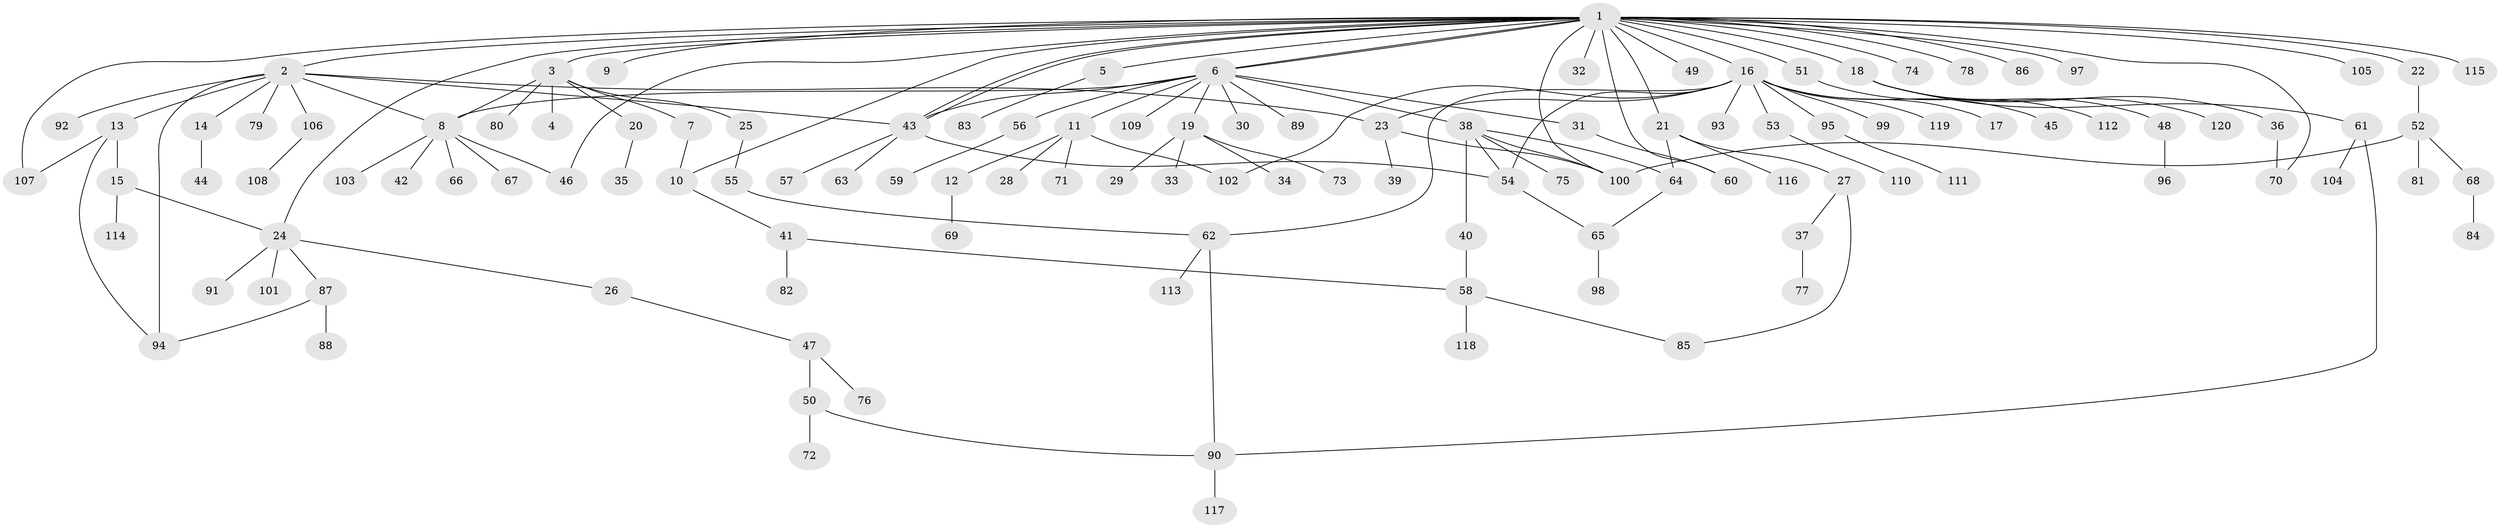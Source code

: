 // coarse degree distribution, {29: 0.011235955056179775, 11: 0.02247191011235955, 6: 0.011235955056179775, 1: 0.550561797752809, 18: 0.011235955056179775, 2: 0.21348314606741572, 4: 0.06741573033707865, 3: 0.06741573033707865, 5: 0.02247191011235955, 7: 0.011235955056179775, 9: 0.011235955056179775}
// Generated by graph-tools (version 1.1) at 2025/51/02/27/25 19:51:55]
// undirected, 120 vertices, 147 edges
graph export_dot {
graph [start="1"]
  node [color=gray90,style=filled];
  1;
  2;
  3;
  4;
  5;
  6;
  7;
  8;
  9;
  10;
  11;
  12;
  13;
  14;
  15;
  16;
  17;
  18;
  19;
  20;
  21;
  22;
  23;
  24;
  25;
  26;
  27;
  28;
  29;
  30;
  31;
  32;
  33;
  34;
  35;
  36;
  37;
  38;
  39;
  40;
  41;
  42;
  43;
  44;
  45;
  46;
  47;
  48;
  49;
  50;
  51;
  52;
  53;
  54;
  55;
  56;
  57;
  58;
  59;
  60;
  61;
  62;
  63;
  64;
  65;
  66;
  67;
  68;
  69;
  70;
  71;
  72;
  73;
  74;
  75;
  76;
  77;
  78;
  79;
  80;
  81;
  82;
  83;
  84;
  85;
  86;
  87;
  88;
  89;
  90;
  91;
  92;
  93;
  94;
  95;
  96;
  97;
  98;
  99;
  100;
  101;
  102;
  103;
  104;
  105;
  106;
  107;
  108;
  109;
  110;
  111;
  112;
  113;
  114;
  115;
  116;
  117;
  118;
  119;
  120;
  1 -- 2;
  1 -- 3;
  1 -- 5;
  1 -- 6;
  1 -- 6;
  1 -- 9;
  1 -- 10;
  1 -- 16;
  1 -- 18;
  1 -- 21;
  1 -- 22;
  1 -- 24;
  1 -- 32;
  1 -- 43;
  1 -- 43;
  1 -- 46;
  1 -- 49;
  1 -- 51;
  1 -- 60;
  1 -- 70;
  1 -- 74;
  1 -- 78;
  1 -- 86;
  1 -- 97;
  1 -- 100;
  1 -- 105;
  1 -- 107;
  1 -- 115;
  2 -- 8;
  2 -- 13;
  2 -- 14;
  2 -- 23;
  2 -- 43;
  2 -- 79;
  2 -- 92;
  2 -- 94;
  2 -- 106;
  3 -- 4;
  3 -- 7;
  3 -- 8;
  3 -- 20;
  3 -- 25;
  3 -- 80;
  5 -- 83;
  6 -- 8;
  6 -- 11;
  6 -- 19;
  6 -- 30;
  6 -- 31;
  6 -- 38;
  6 -- 43;
  6 -- 56;
  6 -- 89;
  6 -- 109;
  7 -- 10;
  8 -- 42;
  8 -- 46;
  8 -- 66;
  8 -- 67;
  8 -- 103;
  10 -- 41;
  11 -- 12;
  11 -- 28;
  11 -- 71;
  11 -- 102;
  12 -- 69;
  13 -- 15;
  13 -- 94;
  13 -- 107;
  14 -- 44;
  15 -- 24;
  15 -- 114;
  16 -- 17;
  16 -- 23;
  16 -- 45;
  16 -- 53;
  16 -- 54;
  16 -- 62;
  16 -- 93;
  16 -- 95;
  16 -- 99;
  16 -- 102;
  16 -- 119;
  18 -- 36;
  18 -- 48;
  18 -- 61;
  18 -- 120;
  19 -- 29;
  19 -- 33;
  19 -- 34;
  19 -- 73;
  20 -- 35;
  21 -- 27;
  21 -- 64;
  21 -- 116;
  22 -- 52;
  23 -- 39;
  23 -- 100;
  24 -- 26;
  24 -- 87;
  24 -- 91;
  24 -- 101;
  25 -- 55;
  26 -- 47;
  27 -- 37;
  27 -- 85;
  31 -- 60;
  36 -- 70;
  37 -- 77;
  38 -- 40;
  38 -- 54;
  38 -- 64;
  38 -- 75;
  38 -- 100;
  40 -- 58;
  41 -- 58;
  41 -- 82;
  43 -- 54;
  43 -- 57;
  43 -- 63;
  47 -- 50;
  47 -- 76;
  48 -- 96;
  50 -- 72;
  50 -- 90;
  51 -- 112;
  52 -- 68;
  52 -- 81;
  52 -- 100;
  53 -- 110;
  54 -- 65;
  55 -- 62;
  56 -- 59;
  58 -- 85;
  58 -- 118;
  61 -- 90;
  61 -- 104;
  62 -- 90;
  62 -- 113;
  64 -- 65;
  65 -- 98;
  68 -- 84;
  87 -- 88;
  87 -- 94;
  90 -- 117;
  95 -- 111;
  106 -- 108;
}
